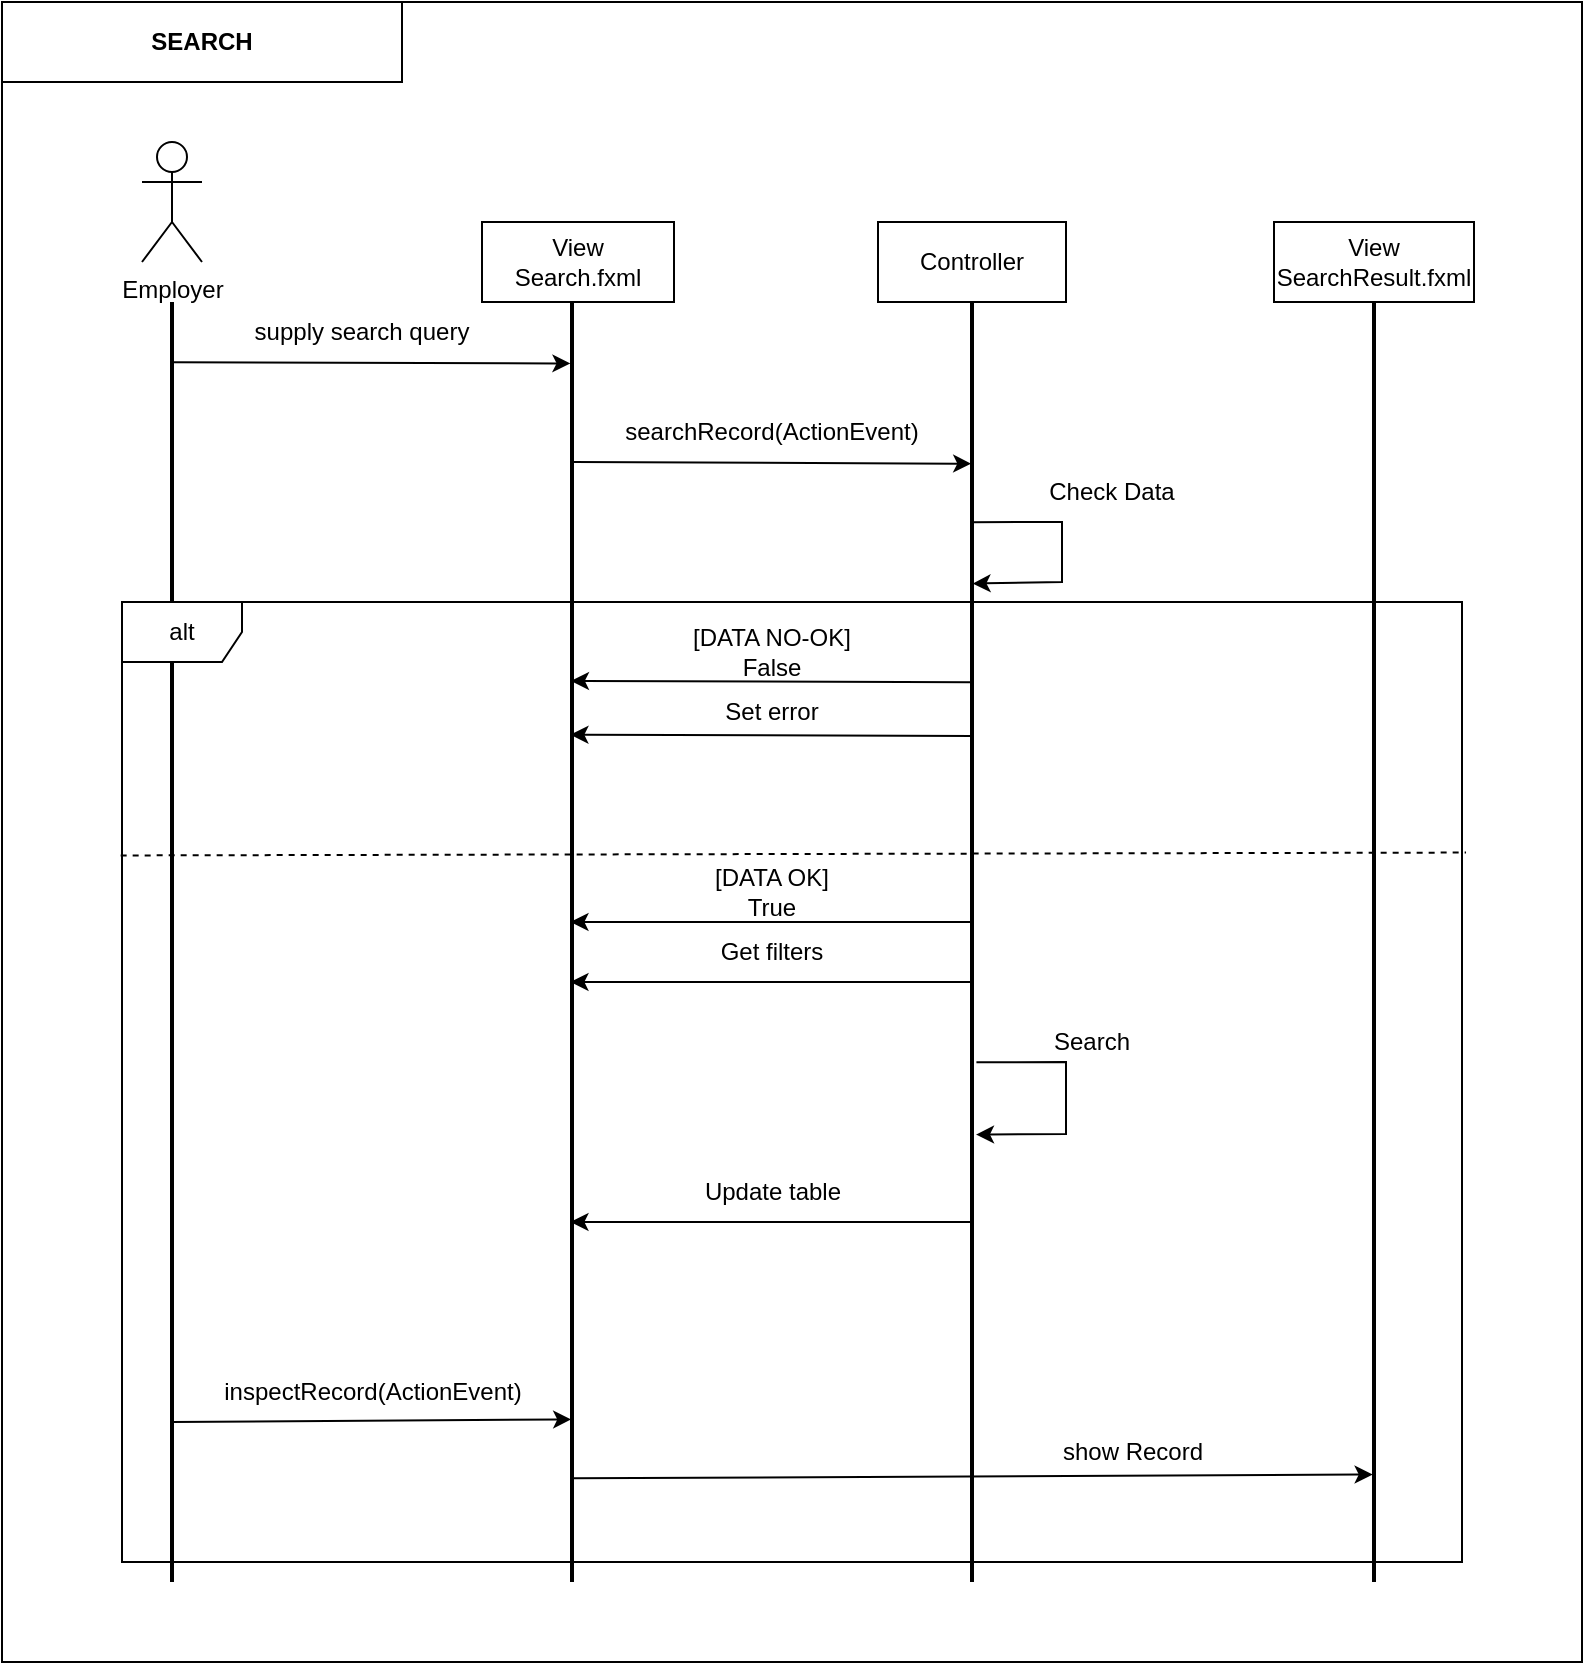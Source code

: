 <mxfile version="20.2.0" type="device"><diagram id="S0W0L2yXeCWmzhgoO0xd" name="Pagina-1"><mxGraphModel dx="2249" dy="773" grid="1" gridSize="10" guides="1" tooltips="1" connect="1" arrows="1" fold="1" page="1" pageScale="1" pageWidth="827" pageHeight="1169" math="0" shadow="0"><root><mxCell id="0"/><mxCell id="1" parent="0"/><mxCell id="ekUBC7yQ8QdoTn-DQ4uh-1" value="" style="rounded=0;whiteSpace=wrap;html=1;" vertex="1" parent="1"><mxGeometry x="-20" y="50" width="790" height="830" as="geometry"/></mxCell><mxCell id="c-fsFbcyi1aVydg7SDeR-46" value="" style="line;strokeWidth=2;direction=south;html=1;" parent="1" vertex="1"><mxGeometry x="60" y="200" width="10" height="640" as="geometry"/></mxCell><mxCell id="c-fsFbcyi1aVydg7SDeR-47" value="" style="line;strokeWidth=2;direction=south;html=1;" parent="1" vertex="1"><mxGeometry x="260" y="200" width="10" height="640" as="geometry"/></mxCell><mxCell id="c-fsFbcyi1aVydg7SDeR-48" value="View&lt;br&gt;Search.fxml" style="rounded=0;whiteSpace=wrap;html=1;" parent="1" vertex="1"><mxGeometry x="220" y="160" width="96" height="40" as="geometry"/></mxCell><mxCell id="c-fsFbcyi1aVydg7SDeR-49" value="" style="line;strokeWidth=2;direction=south;html=1;" parent="1" vertex="1"><mxGeometry x="460" y="200" width="10" height="640" as="geometry"/></mxCell><mxCell id="c-fsFbcyi1aVydg7SDeR-50" value="Controller" style="rounded=0;whiteSpace=wrap;html=1;" parent="1" vertex="1"><mxGeometry x="418" y="160" width="94" height="40" as="geometry"/></mxCell><mxCell id="c-fsFbcyi1aVydg7SDeR-51" value="Employer" style="shape=umlActor;verticalLabelPosition=bottom;verticalAlign=top;html=1;outlineConnect=0;" parent="1" vertex="1"><mxGeometry x="50" y="120" width="30" height="60" as="geometry"/></mxCell><mxCell id="c-fsFbcyi1aVydg7SDeR-52" value="" style="endArrow=classic;html=1;rounded=0;exitX=0.047;exitY=0.497;exitDx=0;exitDy=0;exitPerimeter=0;entryX=0.048;entryY=0.577;entryDx=0;entryDy=0;entryPerimeter=0;" parent="1" source="c-fsFbcyi1aVydg7SDeR-46" target="c-fsFbcyi1aVydg7SDeR-47" edge="1"><mxGeometry width="50" height="50" relative="1" as="geometry"><mxPoint x="330" y="400" as="sourcePoint"/><mxPoint x="380" y="350" as="targetPoint"/><Array as="points"/></mxGeometry></mxCell><mxCell id="c-fsFbcyi1aVydg7SDeR-53" value="supply search query" style="text;html=1;strokeColor=none;fillColor=none;align=center;verticalAlign=middle;whiteSpace=wrap;rounded=0;" parent="1" vertex="1"><mxGeometry x="100" y="200" width="120" height="30" as="geometry"/></mxCell><mxCell id="c-fsFbcyi1aVydg7SDeR-56" value="View&lt;br&gt;SearchResult.fxml" style="rounded=0;whiteSpace=wrap;html=1;" parent="1" vertex="1"><mxGeometry x="616" y="160" width="100" height="40" as="geometry"/></mxCell><mxCell id="c-fsFbcyi1aVydg7SDeR-57" value="" style="line;strokeWidth=2;direction=south;html=1;" parent="1" vertex="1"><mxGeometry x="661" y="200" width="10" height="640" as="geometry"/></mxCell><mxCell id="c-fsFbcyi1aVydg7SDeR-63" value="" style="endArrow=classic;html=1;rounded=0;startArrow=none;exitX=0.339;exitY=0.46;exitDx=0;exitDy=0;exitPerimeter=0;entryX=0.338;entryY=0.58;entryDx=0;entryDy=0;entryPerimeter=0;" parent="1" source="c-fsFbcyi1aVydg7SDeR-49" target="c-fsFbcyi1aVydg7SDeR-47" edge="1"><mxGeometry width="50" height="50" relative="1" as="geometry"><mxPoint x="460" y="482" as="sourcePoint"/><mxPoint x="270" y="440" as="targetPoint"/><Array as="points"/></mxGeometry></mxCell><mxCell id="c-fsFbcyi1aVydg7SDeR-64" value="[DATA NO-OK]&lt;br&gt;False" style="text;html=1;strokeColor=none;fillColor=none;align=center;verticalAlign=middle;whiteSpace=wrap;rounded=0;shadow=0;" parent="1" vertex="1"><mxGeometry x="270" y="360" width="190" height="30" as="geometry"/></mxCell><mxCell id="c-fsFbcyi1aVydg7SDeR-68" value="Set error" style="text;html=1;strokeColor=none;fillColor=none;align=center;verticalAlign=middle;whiteSpace=wrap;rounded=0;shadow=0;" parent="1" vertex="1"><mxGeometry x="334.5" y="390" width="60" height="30" as="geometry"/></mxCell><mxCell id="c-fsFbcyi1aVydg7SDeR-73" value="" style="endArrow=classic;html=1;rounded=0;exitX=0.172;exitY=0.588;exitDx=0;exitDy=0;exitPerimeter=0;entryX=0.22;entryY=0.473;entryDx=0;entryDy=0;entryPerimeter=0;" parent="1" source="c-fsFbcyi1aVydg7SDeR-49" target="c-fsFbcyi1aVydg7SDeR-49" edge="1"><mxGeometry width="50" height="50" relative="1" as="geometry"><mxPoint x="468" y="320" as="sourcePoint"/><mxPoint x="468" y="360" as="targetPoint"/><Array as="points"><mxPoint x="510" y="310"/><mxPoint x="510" y="340"/></Array></mxGeometry></mxCell><mxCell id="c-fsFbcyi1aVydg7SDeR-74" value="Check Data" style="text;html=1;strokeColor=none;fillColor=none;align=center;verticalAlign=middle;whiteSpace=wrap;rounded=0;" parent="1" vertex="1"><mxGeometry x="500" y="280" width="70" height="30" as="geometry"/></mxCell><mxCell id="c-fsFbcyi1aVydg7SDeR-75" value="" style="endArrow=classic;html=1;rounded=0;exitX=0.297;exitY=0.505;exitDx=0;exitDy=0;exitPerimeter=0;entryX=0.296;entryY=0.552;entryDx=0;entryDy=0;entryPerimeter=0;" parent="1" source="c-fsFbcyi1aVydg7SDeR-49" target="c-fsFbcyi1aVydg7SDeR-47" edge="1"><mxGeometry width="50" height="50" relative="1" as="geometry"><mxPoint x="460" y="504" as="sourcePoint"/><mxPoint x="270" y="480" as="targetPoint"/></mxGeometry></mxCell><mxCell id="Pw9QckwKrxyXVn4u_PEy-1" value="" style="endArrow=classic;html=1;rounded=0;exitX=0.047;exitY=0.497;exitDx=0;exitDy=0;exitPerimeter=0;entryX=0.048;entryY=0.577;entryDx=0;entryDy=0;entryPerimeter=0;" parent="1" edge="1"><mxGeometry width="50" height="50" relative="1" as="geometry"><mxPoint x="265.4" y="280" as="sourcePoint"/><mxPoint x="464.6" y="280.84" as="targetPoint"/><Array as="points"/></mxGeometry></mxCell><mxCell id="Pw9QckwKrxyXVn4u_PEy-2" value="searchRecord(ActionEvent)" style="text;html=1;strokeColor=none;fillColor=none;align=center;verticalAlign=middle;whiteSpace=wrap;rounded=0;" parent="1" vertex="1"><mxGeometry x="285" y="250" width="160" height="30" as="geometry"/></mxCell><mxCell id="Pw9QckwKrxyXVn4u_PEy-5" value="&lt;div&gt;[DATA OK]&lt;/div&gt;&lt;div&gt;True&lt;br&gt;&lt;/div&gt;" style="text;html=1;strokeColor=none;fillColor=none;align=center;verticalAlign=middle;whiteSpace=wrap;rounded=0;shadow=0;" parent="1" vertex="1"><mxGeometry x="270" y="480" width="190" height="30" as="geometry"/></mxCell><mxCell id="Pw9QckwKrxyXVn4u_PEy-9" value="" style="endArrow=classic;html=1;rounded=0;exitX=0.275;exitY=0.333;exitDx=0;exitDy=0;exitPerimeter=0;entryX=0.275;entryY=0.488;entryDx=0;entryDy=0;entryPerimeter=0;" parent="1" edge="1"><mxGeometry width="50" height="50" relative="1" as="geometry"><mxPoint x="465.78" y="510" as="sourcePoint"/><mxPoint x="264.23" y="510" as="targetPoint"/></mxGeometry></mxCell><mxCell id="Pw9QckwKrxyXVn4u_PEy-10" value="" style="endArrow=classic;html=1;rounded=0;exitX=0.275;exitY=0.333;exitDx=0;exitDy=0;exitPerimeter=0;entryX=0.275;entryY=0.488;entryDx=0;entryDy=0;entryPerimeter=0;" parent="1" edge="1"><mxGeometry width="50" height="50" relative="1" as="geometry"><mxPoint x="465.78" y="540" as="sourcePoint"/><mxPoint x="264.23" y="540" as="targetPoint"/></mxGeometry></mxCell><mxCell id="Pw9QckwKrxyXVn4u_PEy-11" value="Get filters" style="text;html=1;strokeColor=none;fillColor=none;align=center;verticalAlign=middle;whiteSpace=wrap;rounded=0;shadow=0;" parent="1" vertex="1"><mxGeometry x="335" y="510" width="60" height="30" as="geometry"/></mxCell><mxCell id="Pw9QckwKrxyXVn4u_PEy-16" value="" style="endArrow=classic;html=1;rounded=0;exitX=0.124;exitY=0.479;exitDx=0;exitDy=0;exitPerimeter=0;entryX=0.167;entryY=0.5;entryDx=0;entryDy=0;entryPerimeter=0;" parent="1" edge="1"><mxGeometry width="50" height="50" relative="1" as="geometry"><mxPoint x="467.21" y="580.16" as="sourcePoint"/><mxPoint x="467" y="616.28" as="targetPoint"/><Array as="points"><mxPoint x="512" y="580"/><mxPoint x="512" y="616"/></Array></mxGeometry></mxCell><mxCell id="Pw9QckwKrxyXVn4u_PEy-17" value="Search" style="text;html=1;strokeColor=none;fillColor=none;align=center;verticalAlign=middle;whiteSpace=wrap;rounded=0;" parent="1" vertex="1"><mxGeometry x="490" y="555" width="70" height="30" as="geometry"/></mxCell><mxCell id="Pw9QckwKrxyXVn4u_PEy-18" value="" style="endArrow=classic;html=1;rounded=0;exitX=0.275;exitY=0.333;exitDx=0;exitDy=0;exitPerimeter=0;entryX=0.275;entryY=0.488;entryDx=0;entryDy=0;entryPerimeter=0;" parent="1" edge="1"><mxGeometry width="50" height="50" relative="1" as="geometry"><mxPoint x="465.78" y="660" as="sourcePoint"/><mxPoint x="264.23" y="660" as="targetPoint"/></mxGeometry></mxCell><mxCell id="Pw9QckwKrxyXVn4u_PEy-19" value="Update table" style="text;html=1;strokeColor=none;fillColor=none;align=center;verticalAlign=middle;whiteSpace=wrap;rounded=0;shadow=0;" parent="1" vertex="1"><mxGeometry x="322.5" y="630" width="85" height="30" as="geometry"/></mxCell><mxCell id="Pw9QckwKrxyXVn4u_PEy-20" value="" style="endArrow=classic;html=1;rounded=0;exitX=0.875;exitY=0.533;exitDx=0;exitDy=0;exitPerimeter=0;entryX=0.873;entryY=0.54;entryDx=0;entryDy=0;entryPerimeter=0;" parent="1" source="c-fsFbcyi1aVydg7SDeR-46" target="c-fsFbcyi1aVydg7SDeR-47" edge="1"><mxGeometry width="50" height="50" relative="1" as="geometry"><mxPoint x="130" y="690" as="sourcePoint"/><mxPoint x="260" y="760" as="targetPoint"/></mxGeometry></mxCell><mxCell id="Pw9QckwKrxyXVn4u_PEy-21" value="inspectRecord(ActionEvent)" style="text;html=1;strokeColor=none;fillColor=none;align=center;verticalAlign=middle;whiteSpace=wrap;rounded=0;shadow=0;" parent="1" vertex="1"><mxGeometry x="70" y="730" width="191" height="30" as="geometry"/></mxCell><mxCell id="Pw9QckwKrxyXVn4u_PEy-24" value="" style="endArrow=none;dashed=1;html=1;rounded=0;exitX=-0.001;exitY=0.264;exitDx=0;exitDy=0;exitPerimeter=0;entryX=1.003;entryY=0.261;entryDx=0;entryDy=0;entryPerimeter=0;" parent="1" source="c-fsFbcyi1aVydg7SDeR-70" target="c-fsFbcyi1aVydg7SDeR-70" edge="1"><mxGeometry width="50" height="50" relative="1" as="geometry"><mxPoint x="320" y="570" as="sourcePoint"/><mxPoint x="370" y="520" as="targetPoint"/></mxGeometry></mxCell><mxCell id="Pw9QckwKrxyXVn4u_PEy-25" value="" style="endArrow=classic;html=1;rounded=0;exitX=0.919;exitY=0.5;exitDx=0;exitDy=0;exitPerimeter=0;entryX=0.916;entryY=0.567;entryDx=0;entryDy=0;entryPerimeter=0;" parent="1" source="c-fsFbcyi1aVydg7SDeR-47" target="c-fsFbcyi1aVydg7SDeR-57" edge="1"><mxGeometry width="50" height="50" relative="1" as="geometry"><mxPoint x="320" y="800" as="sourcePoint"/><mxPoint x="370" y="750" as="targetPoint"/></mxGeometry></mxCell><mxCell id="Pw9QckwKrxyXVn4u_PEy-26" value="show Record" style="text;html=1;strokeColor=none;fillColor=none;align=center;verticalAlign=middle;whiteSpace=wrap;rounded=0;shadow=0;" parent="1" vertex="1"><mxGeometry x="450" y="760" width="191" height="30" as="geometry"/></mxCell><mxCell id="c-fsFbcyi1aVydg7SDeR-70" value="alt" style="shape=umlFrame;whiteSpace=wrap;html=1;shadow=0;" parent="1" vertex="1"><mxGeometry x="40" y="350" width="670" height="480" as="geometry"/></mxCell><mxCell id="ekUBC7yQ8QdoTn-DQ4uh-2" value="&lt;b&gt;SEARCH&lt;/b&gt;" style="rounded=0;whiteSpace=wrap;html=1;" vertex="1" parent="1"><mxGeometry x="-20" y="50" width="200" height="40" as="geometry"/></mxCell></root></mxGraphModel></diagram></mxfile>